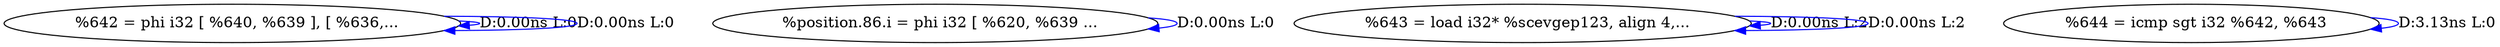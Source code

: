 digraph {
Node0x28962e0[label="  %642 = phi i32 [ %640, %639 ], [ %636,..."];
Node0x28962e0 -> Node0x28962e0[label="D:0.00ns L:0",color=blue];
Node0x28962e0 -> Node0x28962e0[label="D:0.00ns L:0",color=blue];
Node0x28963c0[label="  %position.86.i = phi i32 [ %620, %639 ..."];
Node0x28963c0 -> Node0x28963c0[label="D:0.00ns L:0",color=blue];
Node0x28964a0[label="  %643 = load i32* %scevgep123, align 4,..."];
Node0x28964a0 -> Node0x28964a0[label="D:0.00ns L:2",color=blue];
Node0x28964a0 -> Node0x28964a0[label="D:0.00ns L:2",color=blue];
Node0x2896580[label="  %644 = icmp sgt i32 %642, %643"];
Node0x2896580 -> Node0x2896580[label="D:3.13ns L:0",color=blue];
}
